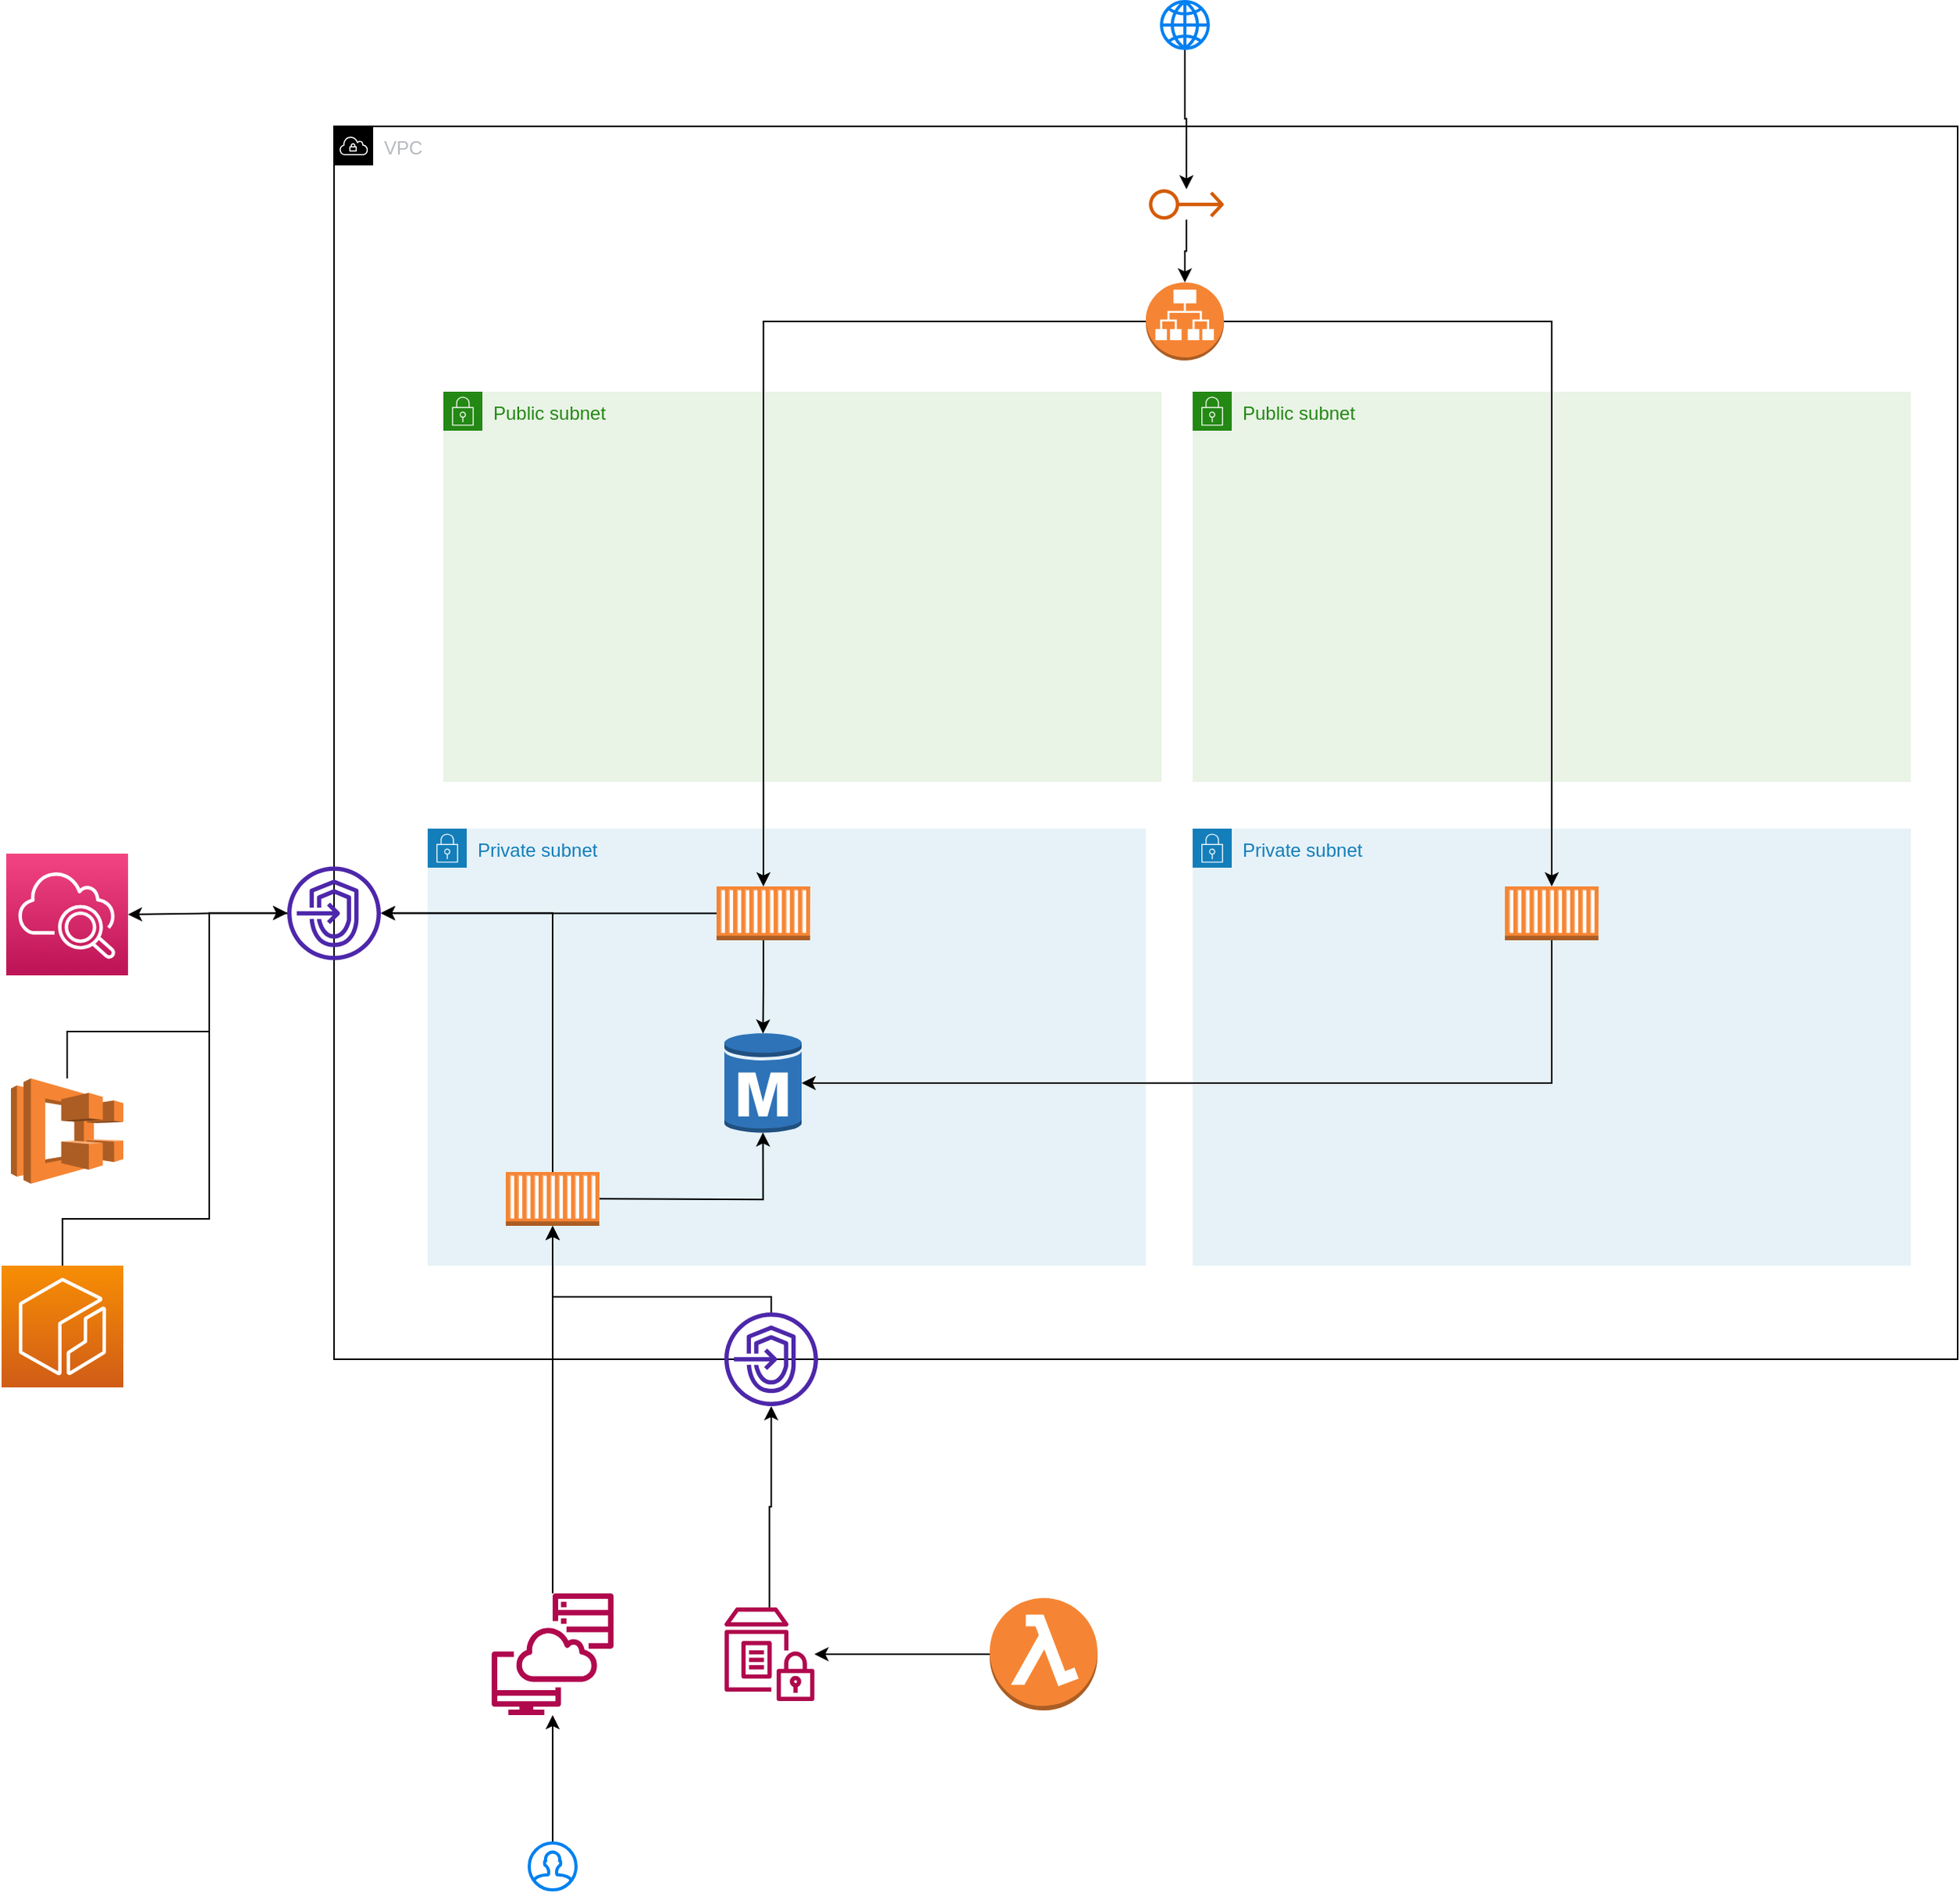 <mxfile version="21.3.3" type="github">
  <diagram id="Ht1M8jgEwFfnCIfOTk4-" name="Page-1">
    <mxGraphModel dx="2871" dy="2991" grid="1" gridSize="10" guides="1" tooltips="1" connect="1" arrows="1" fold="1" page="1" pageScale="1" pageWidth="1169" pageHeight="827" math="0" shadow="0">
      <root>
        <mxCell id="0" />
        <mxCell id="1" parent="0" />
        <mxCell id="mZrZ3VLlIDcRX8v9q6k0-5" value="VPC" style="sketch=0;outlineConnect=0;gradientColor=none;html=1;whiteSpace=wrap;fontSize=12;fontStyle=0;shape=mxgraph.aws4.group;grIcon=mxgraph.aws4.group_vpc;strokeColor=#000000;fillColor=none;verticalAlign=top;align=left;spacingLeft=30;fontColor=#B6BABF;dashed=0;" vertex="1" parent="1">
          <mxGeometry x="80" y="-900" width="1040" height="790" as="geometry" />
        </mxCell>
        <mxCell id="mZrZ3VLlIDcRX8v9q6k0-2" value="Public subnet" style="points=[[0,0],[0.25,0],[0.5,0],[0.75,0],[1,0],[1,0.25],[1,0.5],[1,0.75],[1,1],[0.75,1],[0.5,1],[0.25,1],[0,1],[0,0.75],[0,0.5],[0,0.25]];outlineConnect=0;gradientColor=none;html=1;whiteSpace=wrap;fontSize=12;fontStyle=0;container=1;pointerEvents=0;collapsible=0;recursiveResize=0;shape=mxgraph.aws4.group;grIcon=mxgraph.aws4.group_security_group;grStroke=0;strokeColor=#248814;fillColor=#E9F3E6;verticalAlign=top;align=left;spacingLeft=30;fontColor=#248814;dashed=0;" vertex="1" parent="1">
          <mxGeometry x="630" y="-730" width="460" height="250" as="geometry" />
        </mxCell>
        <mxCell id="mZrZ3VLlIDcRX8v9q6k0-3" value="Private subnet" style="points=[[0,0],[0.25,0],[0.5,0],[0.75,0],[1,0],[1,0.25],[1,0.5],[1,0.75],[1,1],[0.75,1],[0.5,1],[0.25,1],[0,1],[0,0.75],[0,0.5],[0,0.25]];outlineConnect=0;gradientColor=none;html=1;whiteSpace=wrap;fontSize=12;fontStyle=0;container=1;pointerEvents=0;collapsible=0;recursiveResize=0;shape=mxgraph.aws4.group;grIcon=mxgraph.aws4.group_security_group;grStroke=0;strokeColor=#147EBA;fillColor=#E6F2F8;verticalAlign=top;align=left;spacingLeft=30;fontColor=#147EBA;dashed=0;" vertex="1" parent="1">
          <mxGeometry x="140" y="-450" width="460" height="280" as="geometry" />
        </mxCell>
        <mxCell id="mZrZ3VLlIDcRX8v9q6k0-16" style="edgeStyle=orthogonalEdgeStyle;rounded=0;orthogonalLoop=1;jettySize=auto;html=1;strokeWidth=1;fillColor=#60a917;strokeColor=#000000;entryX=0.5;entryY=0.98;entryDx=0;entryDy=0;entryPerimeter=0;" edge="1" parent="mZrZ3VLlIDcRX8v9q6k0-3" target="mZrZ3VLlIDcRX8v9q6k0-38">
          <mxGeometry relative="1" as="geometry">
            <mxPoint x="110" y="237.067" as="sourcePoint" />
            <mxPoint x="215" y="200" as="targetPoint" />
          </mxGeometry>
        </mxCell>
        <mxCell id="mZrZ3VLlIDcRX8v9q6k0-31" value="" style="outlineConnect=0;dashed=0;verticalLabelPosition=bottom;verticalAlign=top;align=center;html=1;shape=mxgraph.aws3.ec2_compute_container;fillColor=#F58534;gradientColor=none;" vertex="1" parent="mZrZ3VLlIDcRX8v9q6k0-3">
          <mxGeometry x="50" y="220" width="60" height="34.5" as="geometry" />
        </mxCell>
        <mxCell id="mZrZ3VLlIDcRX8v9q6k0-38" value="" style="outlineConnect=0;dashed=0;verticalLabelPosition=bottom;verticalAlign=top;align=center;html=1;shape=mxgraph.aws3.rds_db_instance;fillColor=#2E73B8;gradientColor=none;" vertex="1" parent="mZrZ3VLlIDcRX8v9q6k0-3">
          <mxGeometry x="190" y="130" width="49.5" height="66" as="geometry" />
        </mxCell>
        <mxCell id="mZrZ3VLlIDcRX8v9q6k0-6" value="Public subnet" style="points=[[0,0],[0.25,0],[0.5,0],[0.75,0],[1,0],[1,0.25],[1,0.5],[1,0.75],[1,1],[0.75,1],[0.5,1],[0.25,1],[0,1],[0,0.75],[0,0.5],[0,0.25]];outlineConnect=0;gradientColor=none;html=1;whiteSpace=wrap;fontSize=12;fontStyle=0;container=1;pointerEvents=0;collapsible=0;recursiveResize=0;shape=mxgraph.aws4.group;grIcon=mxgraph.aws4.group_security_group;grStroke=0;strokeColor=#248814;fillColor=#E9F3E6;verticalAlign=top;align=left;spacingLeft=30;fontColor=#248814;dashed=0;" vertex="1" parent="1">
          <mxGeometry x="150" y="-730" width="460" height="250" as="geometry" />
        </mxCell>
        <mxCell id="mZrZ3VLlIDcRX8v9q6k0-7" value="Private subnet" style="points=[[0,0],[0.25,0],[0.5,0],[0.75,0],[1,0],[1,0.25],[1,0.5],[1,0.75],[1,1],[0.75,1],[0.5,1],[0.25,1],[0,1],[0,0.75],[0,0.5],[0,0.25]];outlineConnect=0;gradientColor=none;html=1;whiteSpace=wrap;fontSize=12;fontStyle=0;container=1;pointerEvents=0;collapsible=0;recursiveResize=0;shape=mxgraph.aws4.group;grIcon=mxgraph.aws4.group_security_group;grStroke=0;strokeColor=#147EBA;fillColor=#E6F2F8;verticalAlign=top;align=left;spacingLeft=30;fontColor=#147EBA;dashed=0;" vertex="1" parent="1">
          <mxGeometry x="630" y="-450" width="460" height="280" as="geometry" />
        </mxCell>
        <mxCell id="mZrZ3VLlIDcRX8v9q6k0-20" value="" style="outlineConnect=0;dashed=0;verticalLabelPosition=bottom;verticalAlign=top;align=center;html=1;shape=mxgraph.aws3.ec2_compute_container;fillColor=#F58534;gradientColor=none;" vertex="1" parent="mZrZ3VLlIDcRX8v9q6k0-7">
          <mxGeometry x="200" y="37" width="60" height="34.5" as="geometry" />
        </mxCell>
        <mxCell id="mZrZ3VLlIDcRX8v9q6k0-10" value="" style="edgeStyle=orthogonalEdgeStyle;rounded=0;orthogonalLoop=1;jettySize=auto;html=1;fillColor=#60a917;strokeColor=#000000;strokeWidth=1;entryX=0.5;entryY=1;entryDx=0;entryDy=0;entryPerimeter=0;" edge="1" parent="1" source="mZrZ3VLlIDcRX8v9q6k0-9" target="mZrZ3VLlIDcRX8v9q6k0-31">
          <mxGeometry relative="1" as="geometry">
            <mxPoint x="220" y="-186" as="targetPoint" />
          </mxGeometry>
        </mxCell>
        <mxCell id="mZrZ3VLlIDcRX8v9q6k0-9" value="" style="sketch=0;outlineConnect=0;fontColor=#232F3E;gradientColor=none;fillColor=#B0084D;strokeColor=none;dashed=0;verticalLabelPosition=bottom;verticalAlign=top;align=center;html=1;fontSize=12;fontStyle=0;aspect=fixed;pointerEvents=1;shape=mxgraph.aws4.systems_manager_session_manager;" vertex="1" parent="1">
          <mxGeometry x="181" y="40" width="78" height="78" as="geometry" />
        </mxCell>
        <mxCell id="mZrZ3VLlIDcRX8v9q6k0-12" style="edgeStyle=orthogonalEdgeStyle;rounded=0;orthogonalLoop=1;jettySize=auto;html=1;fillColor=#60a917;strokeColor=#000000;strokeWidth=1;" edge="1" parent="1" source="mZrZ3VLlIDcRX8v9q6k0-11" target="mZrZ3VLlIDcRX8v9q6k0-9">
          <mxGeometry relative="1" as="geometry" />
        </mxCell>
        <mxCell id="mZrZ3VLlIDcRX8v9q6k0-11" value="" style="html=1;verticalLabelPosition=bottom;align=center;labelBackgroundColor=#ffffff;verticalAlign=top;strokeWidth=2;strokeColor=#0080F0;shadow=0;dashed=0;shape=mxgraph.ios7.icons.user;" vertex="1" parent="1">
          <mxGeometry x="205" y="200" width="30" height="30" as="geometry" />
        </mxCell>
        <mxCell id="mZrZ3VLlIDcRX8v9q6k0-22" style="edgeStyle=orthogonalEdgeStyle;rounded=0;orthogonalLoop=1;jettySize=auto;html=1;entryX=0.5;entryY=0.02;entryDx=0;entryDy=0;entryPerimeter=0;strokeColor=#000000;" edge="1" parent="1" source="mZrZ3VLlIDcRX8v9q6k0-21" target="mZrZ3VLlIDcRX8v9q6k0-38">
          <mxGeometry relative="1" as="geometry">
            <mxPoint x="354.75" y="-319.34" as="targetPoint" />
          </mxGeometry>
        </mxCell>
        <mxCell id="mZrZ3VLlIDcRX8v9q6k0-25" style="edgeStyle=orthogonalEdgeStyle;rounded=0;orthogonalLoop=1;jettySize=auto;html=1;strokeColor=#000000;" edge="1" parent="1" source="mZrZ3VLlIDcRX8v9q6k0-21" target="mZrZ3VLlIDcRX8v9q6k0-24">
          <mxGeometry relative="1" as="geometry" />
        </mxCell>
        <mxCell id="mZrZ3VLlIDcRX8v9q6k0-21" value="" style="outlineConnect=0;dashed=0;verticalLabelPosition=bottom;verticalAlign=top;align=center;html=1;shape=mxgraph.aws3.ec2_compute_container;fillColor=#F58534;gradientColor=none;" vertex="1" parent="1">
          <mxGeometry x="325" y="-413" width="60" height="34.5" as="geometry" />
        </mxCell>
        <mxCell id="mZrZ3VLlIDcRX8v9q6k0-29" style="edgeStyle=orthogonalEdgeStyle;rounded=0;orthogonalLoop=1;jettySize=auto;html=1;" edge="1" parent="1" source="mZrZ3VLlIDcRX8v9q6k0-24" target="mZrZ3VLlIDcRX8v9q6k0-28">
          <mxGeometry relative="1" as="geometry" />
        </mxCell>
        <mxCell id="mZrZ3VLlIDcRX8v9q6k0-24" value="" style="sketch=0;outlineConnect=0;fontColor=#232F3E;gradientColor=none;fillColor=#4D27AA;strokeColor=none;dashed=0;verticalLabelPosition=bottom;verticalAlign=top;align=center;html=1;fontSize=12;fontStyle=0;aspect=fixed;pointerEvents=1;shape=mxgraph.aws4.endpoints;" vertex="1" parent="1">
          <mxGeometry x="50" y="-425.75" width="60" height="60" as="geometry" />
        </mxCell>
        <mxCell id="mZrZ3VLlIDcRX8v9q6k0-27" style="edgeStyle=orthogonalEdgeStyle;rounded=0;orthogonalLoop=1;jettySize=auto;html=1;exitX=0.5;exitY=0;exitDx=0;exitDy=0;exitPerimeter=0;" edge="1" parent="1" source="mZrZ3VLlIDcRX8v9q6k0-31" target="mZrZ3VLlIDcRX8v9q6k0-24">
          <mxGeometry relative="1" as="geometry">
            <mxPoint x="120" y="-400" as="targetPoint" />
            <mxPoint x="220" y="-234.87" as="sourcePoint" />
            <Array as="points">
              <mxPoint x="220" y="-396" />
            </Array>
          </mxGeometry>
        </mxCell>
        <mxCell id="mZrZ3VLlIDcRX8v9q6k0-28" value="" style="sketch=0;points=[[0,0,0],[0.25,0,0],[0.5,0,0],[0.75,0,0],[1,0,0],[0,1,0],[0.25,1,0],[0.5,1,0],[0.75,1,0],[1,1,0],[0,0.25,0],[0,0.5,0],[0,0.75,0],[1,0.25,0],[1,0.5,0],[1,0.75,0]];points=[[0,0,0],[0.25,0,0],[0.5,0,0],[0.75,0,0],[1,0,0],[0,1,0],[0.25,1,0],[0.5,1,0],[0.75,1,0],[1,1,0],[0,0.25,0],[0,0.5,0],[0,0.75,0],[1,0.25,0],[1,0.5,0],[1,0.75,0]];outlineConnect=0;fontColor=#232F3E;gradientColor=#F34482;gradientDirection=north;fillColor=#BC1356;strokeColor=#ffffff;dashed=0;verticalLabelPosition=bottom;verticalAlign=top;align=center;html=1;fontSize=12;fontStyle=0;aspect=fixed;shape=mxgraph.aws4.resourceIcon;resIcon=mxgraph.aws4.cloudwatch_2;" vertex="1" parent="1">
          <mxGeometry x="-130" y="-434" width="78" height="78" as="geometry" />
        </mxCell>
        <mxCell id="mZrZ3VLlIDcRX8v9q6k0-32" style="edgeStyle=orthogonalEdgeStyle;rounded=0;orthogonalLoop=1;jettySize=auto;html=1;" edge="1" parent="1" source="mZrZ3VLlIDcRX8v9q6k0-30" target="mZrZ3VLlIDcRX8v9q6k0-24">
          <mxGeometry relative="1" as="geometry">
            <Array as="points">
              <mxPoint x="-91" y="-320" />
              <mxPoint y="-320" />
              <mxPoint y="-396" />
            </Array>
          </mxGeometry>
        </mxCell>
        <mxCell id="mZrZ3VLlIDcRX8v9q6k0-30" value="" style="outlineConnect=0;dashed=0;verticalLabelPosition=bottom;verticalAlign=top;align=center;html=1;shape=mxgraph.aws3.ecs;fillColor=#F58534;gradientColor=none;" vertex="1" parent="1">
          <mxGeometry x="-127" y="-290" width="72" height="67.5" as="geometry" />
        </mxCell>
        <mxCell id="mZrZ3VLlIDcRX8v9q6k0-34" style="edgeStyle=orthogonalEdgeStyle;rounded=0;orthogonalLoop=1;jettySize=auto;html=1;" edge="1" parent="1" source="mZrZ3VLlIDcRX8v9q6k0-33" target="mZrZ3VLlIDcRX8v9q6k0-24">
          <mxGeometry relative="1" as="geometry">
            <Array as="points">
              <mxPoint x="-94" y="-200" />
              <mxPoint y="-200" />
              <mxPoint y="-396" />
            </Array>
          </mxGeometry>
        </mxCell>
        <mxCell id="mZrZ3VLlIDcRX8v9q6k0-33" value="" style="sketch=0;points=[[0,0,0],[0.25,0,0],[0.5,0,0],[0.75,0,0],[1,0,0],[0,1,0],[0.25,1,0],[0.5,1,0],[0.75,1,0],[1,1,0],[0,0.25,0],[0,0.5,0],[0,0.75,0],[1,0.25,0],[1,0.5,0],[1,0.75,0]];outlineConnect=0;fontColor=#232F3E;gradientColor=#F78E04;gradientDirection=north;fillColor=#D05C17;strokeColor=#ffffff;dashed=0;verticalLabelPosition=bottom;verticalAlign=top;align=center;html=1;fontSize=12;fontStyle=0;aspect=fixed;shape=mxgraph.aws4.resourceIcon;resIcon=mxgraph.aws4.ecr;" vertex="1" parent="1">
          <mxGeometry x="-133" y="-170" width="78" height="78" as="geometry" />
        </mxCell>
        <mxCell id="mZrZ3VLlIDcRX8v9q6k0-36" style="edgeStyle=orthogonalEdgeStyle;rounded=0;orthogonalLoop=1;jettySize=auto;html=1;entryX=0.5;entryY=0;entryDx=0;entryDy=0;entryPerimeter=0;" edge="1" parent="1" source="mZrZ3VLlIDcRX8v9q6k0-35" target="mZrZ3VLlIDcRX8v9q6k0-21">
          <mxGeometry relative="1" as="geometry" />
        </mxCell>
        <mxCell id="mZrZ3VLlIDcRX8v9q6k0-37" style="edgeStyle=orthogonalEdgeStyle;rounded=0;orthogonalLoop=1;jettySize=auto;html=1;" edge="1" parent="1" source="mZrZ3VLlIDcRX8v9q6k0-35" target="mZrZ3VLlIDcRX8v9q6k0-20">
          <mxGeometry relative="1" as="geometry" />
        </mxCell>
        <mxCell id="mZrZ3VLlIDcRX8v9q6k0-35" value="" style="outlineConnect=0;dashed=0;verticalLabelPosition=bottom;verticalAlign=top;align=center;html=1;shape=mxgraph.aws3.application_load_balancer;fillColor=#F58534;gradientColor=none;" vertex="1" parent="1">
          <mxGeometry x="600" y="-800" width="50" height="50" as="geometry" />
        </mxCell>
        <mxCell id="mZrZ3VLlIDcRX8v9q6k0-23" value="" style="edgeStyle=orthogonalEdgeStyle;rounded=0;orthogonalLoop=1;jettySize=auto;html=1;strokeColor=#000000;entryX=1;entryY=0.5;entryDx=0;entryDy=0;entryPerimeter=0;" edge="1" parent="1" source="mZrZ3VLlIDcRX8v9q6k0-20" target="mZrZ3VLlIDcRX8v9q6k0-38">
          <mxGeometry relative="1" as="geometry">
            <mxPoint x="860" y="-320" as="targetPoint" />
            <Array as="points">
              <mxPoint x="860" y="-287" />
            </Array>
          </mxGeometry>
        </mxCell>
        <mxCell id="mZrZ3VLlIDcRX8v9q6k0-40" style="edgeStyle=orthogonalEdgeStyle;rounded=0;orthogonalLoop=1;jettySize=auto;html=1;" edge="1" parent="1" source="mZrZ3VLlIDcRX8v9q6k0-39" target="mZrZ3VLlIDcRX8v9q6k0-35">
          <mxGeometry relative="1" as="geometry" />
        </mxCell>
        <mxCell id="mZrZ3VLlIDcRX8v9q6k0-39" value="" style="sketch=0;outlineConnect=0;fontColor=#232F3E;gradientColor=none;fillColor=#D45B07;strokeColor=none;dashed=0;verticalLabelPosition=bottom;verticalAlign=top;align=center;html=1;fontSize=12;fontStyle=0;aspect=fixed;pointerEvents=1;shape=mxgraph.aws4.elastic_ip_address;" vertex="1" parent="1">
          <mxGeometry x="602" y="-860" width="48" height="20" as="geometry" />
        </mxCell>
        <mxCell id="mZrZ3VLlIDcRX8v9q6k0-42" style="edgeStyle=orthogonalEdgeStyle;rounded=0;orthogonalLoop=1;jettySize=auto;html=1;" edge="1" parent="1" source="mZrZ3VLlIDcRX8v9q6k0-41" target="mZrZ3VLlIDcRX8v9q6k0-39">
          <mxGeometry relative="1" as="geometry" />
        </mxCell>
        <mxCell id="mZrZ3VLlIDcRX8v9q6k0-41" value="" style="html=1;verticalLabelPosition=bottom;align=center;labelBackgroundColor=#ffffff;verticalAlign=top;strokeWidth=2;strokeColor=#0080F0;shadow=0;dashed=0;shape=mxgraph.ios7.icons.globe;" vertex="1" parent="1">
          <mxGeometry x="610" y="-980" width="30" height="30" as="geometry" />
        </mxCell>
        <mxCell id="mZrZ3VLlIDcRX8v9q6k0-46" style="edgeStyle=orthogonalEdgeStyle;rounded=0;orthogonalLoop=1;jettySize=auto;html=1;" edge="1" parent="1" source="mZrZ3VLlIDcRX8v9q6k0-43" target="mZrZ3VLlIDcRX8v9q6k0-45">
          <mxGeometry relative="1" as="geometry" />
        </mxCell>
        <mxCell id="mZrZ3VLlIDcRX8v9q6k0-43" value="" style="sketch=0;outlineConnect=0;fontColor=#232F3E;gradientColor=none;fillColor=#B0084D;strokeColor=none;dashed=0;verticalLabelPosition=bottom;verticalAlign=top;align=center;html=1;fontSize=12;fontStyle=0;aspect=fixed;pointerEvents=1;shape=mxgraph.aws4.parameter_store;" vertex="1" parent="1">
          <mxGeometry x="330" y="49" width="57.69" height="60" as="geometry" />
        </mxCell>
        <mxCell id="mZrZ3VLlIDcRX8v9q6k0-47" style="edgeStyle=orthogonalEdgeStyle;rounded=0;orthogonalLoop=1;jettySize=auto;html=1;entryX=0.5;entryY=1;entryDx=0;entryDy=0;entryPerimeter=0;" edge="1" parent="1" source="mZrZ3VLlIDcRX8v9q6k0-45" target="mZrZ3VLlIDcRX8v9q6k0-31">
          <mxGeometry relative="1" as="geometry">
            <Array as="points">
              <mxPoint x="360" y="-150" />
              <mxPoint x="220" y="-150" />
            </Array>
          </mxGeometry>
        </mxCell>
        <mxCell id="mZrZ3VLlIDcRX8v9q6k0-45" value="" style="sketch=0;outlineConnect=0;fontColor=#232F3E;gradientColor=none;fillColor=#4D27AA;strokeColor=none;dashed=0;verticalLabelPosition=bottom;verticalAlign=top;align=center;html=1;fontSize=12;fontStyle=0;aspect=fixed;pointerEvents=1;shape=mxgraph.aws4.endpoints;" vertex="1" parent="1">
          <mxGeometry x="330" y="-140" width="60" height="60" as="geometry" />
        </mxCell>
        <mxCell id="mZrZ3VLlIDcRX8v9q6k0-50" style="edgeStyle=orthogonalEdgeStyle;rounded=0;orthogonalLoop=1;jettySize=auto;html=1;" edge="1" parent="1" source="mZrZ3VLlIDcRX8v9q6k0-49" target="mZrZ3VLlIDcRX8v9q6k0-43">
          <mxGeometry relative="1" as="geometry" />
        </mxCell>
        <mxCell id="mZrZ3VLlIDcRX8v9q6k0-49" value="" style="outlineConnect=0;dashed=0;verticalLabelPosition=bottom;verticalAlign=top;align=center;html=1;shape=mxgraph.aws3.lambda_function;fillColor=#F58534;gradientColor=none;" vertex="1" parent="1">
          <mxGeometry x="500" y="43" width="69" height="72" as="geometry" />
        </mxCell>
      </root>
    </mxGraphModel>
  </diagram>
</mxfile>
